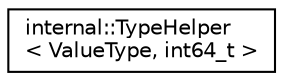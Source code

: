 digraph "Graphical Class Hierarchy"
{
  edge [fontname="Helvetica",fontsize="10",labelfontname="Helvetica",labelfontsize="10"];
  node [fontname="Helvetica",fontsize="10",shape=record];
  rankdir="LR";
  Node0 [label="internal::TypeHelper\l\< ValueType, int64_t \>",height=0.2,width=0.4,color="black", fillcolor="white", style="filled",URL="$structinternal_1_1TypeHelper_3_01ValueType_00_01int64__t_01_4.html"];
}
